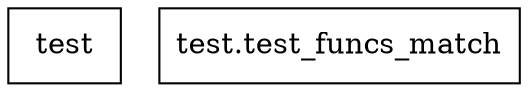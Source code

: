 digraph "packages_test" {
charset="utf-8"
rankdir=BT
"0" [label="test", shape="box"];
"1" [label="test.test_funcs_match", shape="box"];
}
